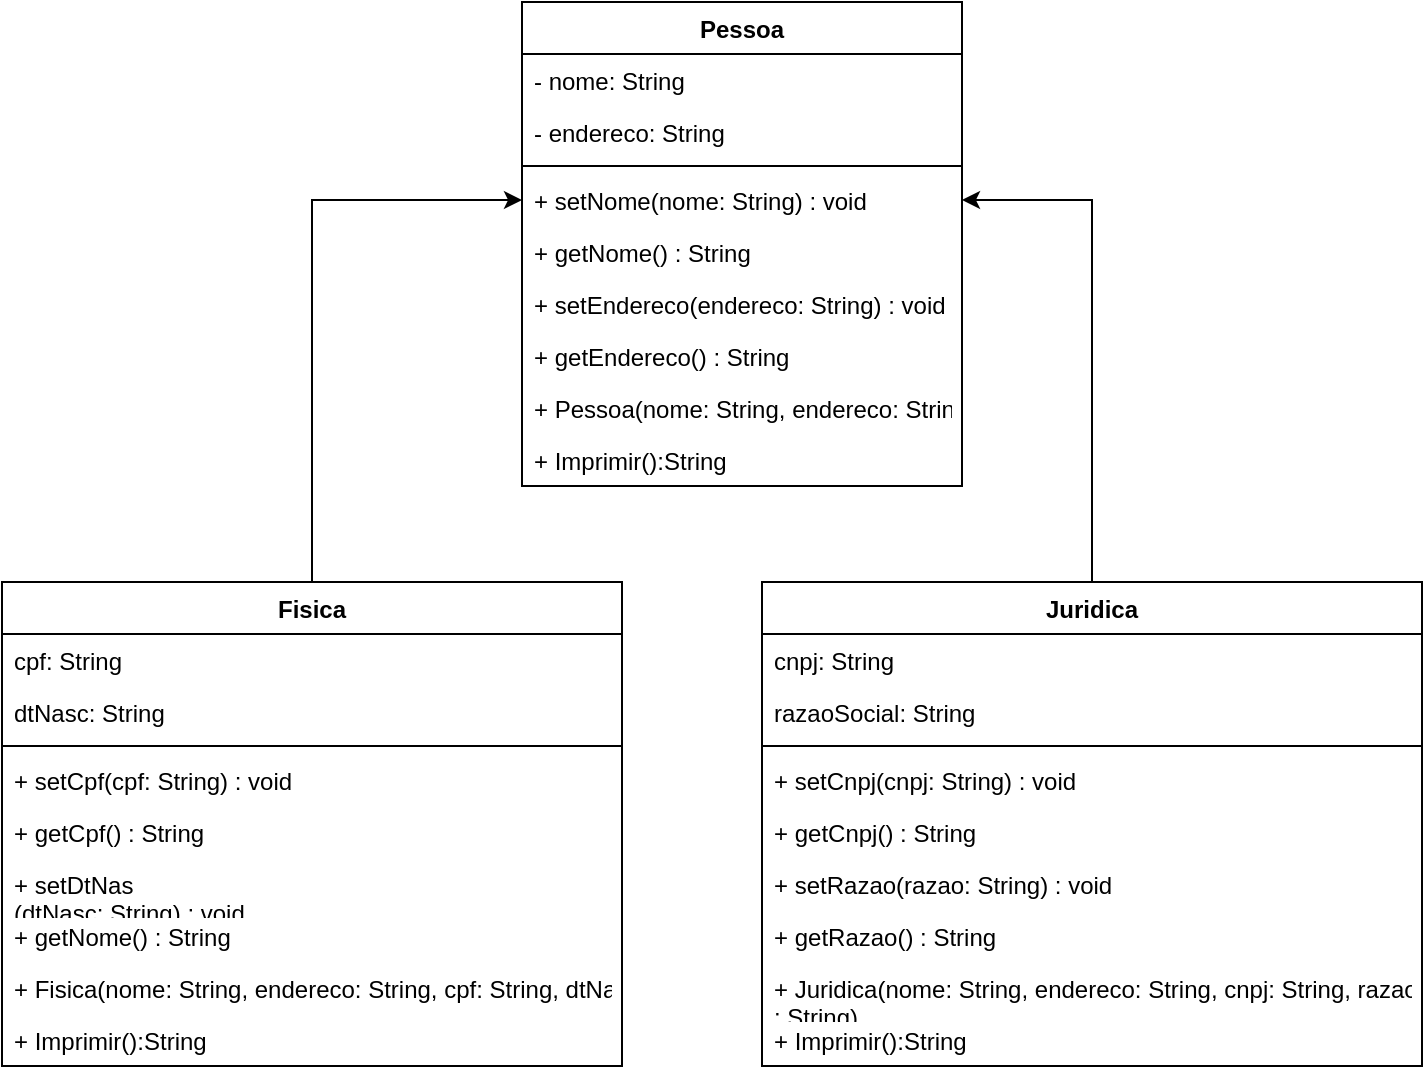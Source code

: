 <mxfile version="20.2.2" type="device"><diagram id="AmAZcvMtIMNZb8stk_dd" name="Página-1"><mxGraphModel dx="1038" dy="571" grid="1" gridSize="10" guides="1" tooltips="1" connect="1" arrows="1" fold="1" page="1" pageScale="1" pageWidth="827" pageHeight="1169" math="0" shadow="0"><root><mxCell id="0"/><mxCell id="1" parent="0"/><mxCell id="CkY37Z1g50Tos8T0EkHg-29" style="edgeStyle=orthogonalEdgeStyle;rounded=0;orthogonalLoop=1;jettySize=auto;html=1;" edge="1" parent="1" source="CkY37Z1g50Tos8T0EkHg-1" target="CkY37Z1g50Tos8T0EkHg-23"><mxGeometry relative="1" as="geometry"/></mxCell><mxCell id="CkY37Z1g50Tos8T0EkHg-1" value="Fisica" style="swimlane;fontStyle=1;align=center;verticalAlign=top;childLayout=stackLayout;horizontal=1;startSize=26;horizontalStack=0;resizeParent=1;resizeParentMax=0;resizeLast=0;collapsible=1;marginBottom=0;" vertex="1" parent="1"><mxGeometry x="20" y="330" width="310" height="242" as="geometry"/></mxCell><mxCell id="CkY37Z1g50Tos8T0EkHg-9" value="cpf: String" style="text;strokeColor=none;fillColor=none;align=left;verticalAlign=top;spacingLeft=4;spacingRight=4;overflow=hidden;rotatable=0;points=[[0,0.5],[1,0.5]];portConstraint=eastwest;" vertex="1" parent="CkY37Z1g50Tos8T0EkHg-1"><mxGeometry y="26" width="310" height="26" as="geometry"/></mxCell><mxCell id="CkY37Z1g50Tos8T0EkHg-10" value="dtNasc: String" style="text;strokeColor=none;fillColor=none;align=left;verticalAlign=top;spacingLeft=4;spacingRight=4;overflow=hidden;rotatable=0;points=[[0,0.5],[1,0.5]];portConstraint=eastwest;" vertex="1" parent="CkY37Z1g50Tos8T0EkHg-1"><mxGeometry y="52" width="310" height="26" as="geometry"/></mxCell><mxCell id="CkY37Z1g50Tos8T0EkHg-3" value="" style="line;strokeWidth=1;fillColor=none;align=left;verticalAlign=middle;spacingTop=-1;spacingLeft=3;spacingRight=3;rotatable=0;labelPosition=right;points=[];portConstraint=eastwest;" vertex="1" parent="CkY37Z1g50Tos8T0EkHg-1"><mxGeometry y="78" width="310" height="8" as="geometry"/></mxCell><mxCell id="CkY37Z1g50Tos8T0EkHg-36" value="+ setCpf(cpf: String) : void" style="text;strokeColor=none;fillColor=none;align=left;verticalAlign=top;spacingLeft=4;spacingRight=4;overflow=hidden;rotatable=0;points=[[0,0.5],[1,0.5]];portConstraint=eastwest;" vertex="1" parent="CkY37Z1g50Tos8T0EkHg-1"><mxGeometry y="86" width="310" height="26" as="geometry"/></mxCell><mxCell id="CkY37Z1g50Tos8T0EkHg-39" value="+ getCpf() : String" style="text;strokeColor=none;fillColor=none;align=left;verticalAlign=top;spacingLeft=4;spacingRight=4;overflow=hidden;rotatable=0;points=[[0,0.5],[1,0.5]];portConstraint=eastwest;" vertex="1" parent="CkY37Z1g50Tos8T0EkHg-1"><mxGeometry y="112" width="310" height="26" as="geometry"/></mxCell><mxCell id="CkY37Z1g50Tos8T0EkHg-38" value="+ setDtNas&#10;(dtNasc: String) : void" style="text;strokeColor=none;fillColor=none;align=left;verticalAlign=top;spacingLeft=4;spacingRight=4;overflow=hidden;rotatable=0;points=[[0,0.5],[1,0.5]];portConstraint=eastwest;" vertex="1" parent="CkY37Z1g50Tos8T0EkHg-1"><mxGeometry y="138" width="310" height="26" as="geometry"/></mxCell><mxCell id="CkY37Z1g50Tos8T0EkHg-37" value="+ getNome() : String" style="text;strokeColor=none;fillColor=none;align=left;verticalAlign=top;spacingLeft=4;spacingRight=4;overflow=hidden;rotatable=0;points=[[0,0.5],[1,0.5]];portConstraint=eastwest;" vertex="1" parent="CkY37Z1g50Tos8T0EkHg-1"><mxGeometry y="164" width="310" height="26" as="geometry"/></mxCell><mxCell id="CkY37Z1g50Tos8T0EkHg-40" value="+ Fisica(nome: String, endereco: String, cpf: String, dtNasc: String)" style="text;strokeColor=none;fillColor=none;align=left;verticalAlign=top;spacingLeft=4;spacingRight=4;overflow=hidden;rotatable=0;points=[[0,0.5],[1,0.5]];portConstraint=eastwest;" vertex="1" parent="CkY37Z1g50Tos8T0EkHg-1"><mxGeometry y="190" width="310" height="26" as="geometry"/></mxCell><mxCell id="CkY37Z1g50Tos8T0EkHg-46" value="+ Imprimir():String" style="text;strokeColor=none;fillColor=none;align=left;verticalAlign=top;spacingLeft=4;spacingRight=4;overflow=hidden;rotatable=0;points=[[0,0.5],[1,0.5]];portConstraint=eastwest;" vertex="1" parent="CkY37Z1g50Tos8T0EkHg-1"><mxGeometry y="216" width="310" height="26" as="geometry"/></mxCell><mxCell id="CkY37Z1g50Tos8T0EkHg-30" style="edgeStyle=orthogonalEdgeStyle;rounded=0;orthogonalLoop=1;jettySize=auto;html=1;entryX=1;entryY=0.5;entryDx=0;entryDy=0;" edge="1" parent="1" source="CkY37Z1g50Tos8T0EkHg-5" target="CkY37Z1g50Tos8T0EkHg-23"><mxGeometry relative="1" as="geometry"/></mxCell><mxCell id="CkY37Z1g50Tos8T0EkHg-5" value="Juridica" style="swimlane;fontStyle=1;align=center;verticalAlign=top;childLayout=stackLayout;horizontal=1;startSize=26;horizontalStack=0;resizeParent=1;resizeParentMax=0;resizeLast=0;collapsible=1;marginBottom=0;" vertex="1" parent="1"><mxGeometry x="400" y="330" width="330" height="242" as="geometry"/></mxCell><mxCell id="CkY37Z1g50Tos8T0EkHg-12" value="cnpj: String" style="text;strokeColor=none;fillColor=none;align=left;verticalAlign=top;spacingLeft=4;spacingRight=4;overflow=hidden;rotatable=0;points=[[0,0.5],[1,0.5]];portConstraint=eastwest;" vertex="1" parent="CkY37Z1g50Tos8T0EkHg-5"><mxGeometry y="26" width="330" height="26" as="geometry"/></mxCell><mxCell id="CkY37Z1g50Tos8T0EkHg-13" value="razaoSocial: String" style="text;strokeColor=none;fillColor=none;align=left;verticalAlign=top;spacingLeft=4;spacingRight=4;overflow=hidden;rotatable=0;points=[[0,0.5],[1,0.5]];portConstraint=eastwest;" vertex="1" parent="CkY37Z1g50Tos8T0EkHg-5"><mxGeometry y="52" width="330" height="26" as="geometry"/></mxCell><mxCell id="CkY37Z1g50Tos8T0EkHg-7" value="" style="line;strokeWidth=1;fillColor=none;align=left;verticalAlign=middle;spacingTop=-1;spacingLeft=3;spacingRight=3;rotatable=0;labelPosition=right;points=[];portConstraint=eastwest;" vertex="1" parent="CkY37Z1g50Tos8T0EkHg-5"><mxGeometry y="78" width="330" height="8" as="geometry"/></mxCell><mxCell id="CkY37Z1g50Tos8T0EkHg-41" value="+ setCnpj(cnpj: String) : void" style="text;strokeColor=none;fillColor=none;align=left;verticalAlign=top;spacingLeft=4;spacingRight=4;overflow=hidden;rotatable=0;points=[[0,0.5],[1,0.5]];portConstraint=eastwest;" vertex="1" parent="CkY37Z1g50Tos8T0EkHg-5"><mxGeometry y="86" width="330" height="26" as="geometry"/></mxCell><mxCell id="CkY37Z1g50Tos8T0EkHg-42" value="+ getCnpj() : String" style="text;strokeColor=none;fillColor=none;align=left;verticalAlign=top;spacingLeft=4;spacingRight=4;overflow=hidden;rotatable=0;points=[[0,0.5],[1,0.5]];portConstraint=eastwest;" vertex="1" parent="CkY37Z1g50Tos8T0EkHg-5"><mxGeometry y="112" width="330" height="26" as="geometry"/></mxCell><mxCell id="CkY37Z1g50Tos8T0EkHg-43" value="+ setRazao(razao: String) : void" style="text;strokeColor=none;fillColor=none;align=left;verticalAlign=top;spacingLeft=4;spacingRight=4;overflow=hidden;rotatable=0;points=[[0,0.5],[1,0.5]];portConstraint=eastwest;" vertex="1" parent="CkY37Z1g50Tos8T0EkHg-5"><mxGeometry y="138" width="330" height="26" as="geometry"/></mxCell><mxCell id="CkY37Z1g50Tos8T0EkHg-44" value="+ getRazao() : String" style="text;strokeColor=none;fillColor=none;align=left;verticalAlign=top;spacingLeft=4;spacingRight=4;overflow=hidden;rotatable=0;points=[[0,0.5],[1,0.5]];portConstraint=eastwest;" vertex="1" parent="CkY37Z1g50Tos8T0EkHg-5"><mxGeometry y="164" width="330" height="26" as="geometry"/></mxCell><mxCell id="CkY37Z1g50Tos8T0EkHg-45" value="+ Juridica(nome: String, endereco: String, cnpj: String, razao&#10;: String)" style="text;strokeColor=none;fillColor=none;align=left;verticalAlign=top;spacingLeft=4;spacingRight=4;overflow=hidden;rotatable=0;points=[[0,0.5],[1,0.5]];portConstraint=eastwest;" vertex="1" parent="CkY37Z1g50Tos8T0EkHg-5"><mxGeometry y="190" width="330" height="26" as="geometry"/></mxCell><mxCell id="CkY37Z1g50Tos8T0EkHg-47" value="+ Imprimir():String" style="text;strokeColor=none;fillColor=none;align=left;verticalAlign=top;spacingLeft=4;spacingRight=4;overflow=hidden;rotatable=0;points=[[0,0.5],[1,0.5]];portConstraint=eastwest;" vertex="1" parent="CkY37Z1g50Tos8T0EkHg-5"><mxGeometry y="216" width="330" height="26" as="geometry"/></mxCell><mxCell id="CkY37Z1g50Tos8T0EkHg-17" value="Pessoa" style="swimlane;fontStyle=1;align=center;verticalAlign=top;childLayout=stackLayout;horizontal=1;startSize=26;horizontalStack=0;resizeParent=1;resizeParentMax=0;resizeLast=0;collapsible=1;marginBottom=0;" vertex="1" parent="1"><mxGeometry x="280" y="40" width="220" height="242" as="geometry"/></mxCell><mxCell id="CkY37Z1g50Tos8T0EkHg-18" value="- nome: String" style="text;strokeColor=none;fillColor=none;align=left;verticalAlign=top;spacingLeft=4;spacingRight=4;overflow=hidden;rotatable=0;points=[[0,0.5],[1,0.5]];portConstraint=eastwest;" vertex="1" parent="CkY37Z1g50Tos8T0EkHg-17"><mxGeometry y="26" width="220" height="26" as="geometry"/></mxCell><mxCell id="CkY37Z1g50Tos8T0EkHg-21" value="- endereco: String" style="text;strokeColor=none;fillColor=none;align=left;verticalAlign=top;spacingLeft=4;spacingRight=4;overflow=hidden;rotatable=0;points=[[0,0.5],[1,0.5]];portConstraint=eastwest;" vertex="1" parent="CkY37Z1g50Tos8T0EkHg-17"><mxGeometry y="52" width="220" height="26" as="geometry"/></mxCell><mxCell id="CkY37Z1g50Tos8T0EkHg-22" value="" style="line;strokeWidth=1;fillColor=none;align=left;verticalAlign=middle;spacingTop=-1;spacingLeft=3;spacingRight=3;rotatable=0;labelPosition=right;points=[];portConstraint=eastwest;" vertex="1" parent="CkY37Z1g50Tos8T0EkHg-17"><mxGeometry y="78" width="220" height="8" as="geometry"/></mxCell><mxCell id="CkY37Z1g50Tos8T0EkHg-23" value="+ setNome(nome: String) : void" style="text;strokeColor=none;fillColor=none;align=left;verticalAlign=top;spacingLeft=4;spacingRight=4;overflow=hidden;rotatable=0;points=[[0,0.5],[1,0.5]];portConstraint=eastwest;" vertex="1" parent="CkY37Z1g50Tos8T0EkHg-17"><mxGeometry y="86" width="220" height="26" as="geometry"/></mxCell><mxCell id="CkY37Z1g50Tos8T0EkHg-31" value="+ getNome() : String" style="text;strokeColor=none;fillColor=none;align=left;verticalAlign=top;spacingLeft=4;spacingRight=4;overflow=hidden;rotatable=0;points=[[0,0.5],[1,0.5]];portConstraint=eastwest;" vertex="1" parent="CkY37Z1g50Tos8T0EkHg-17"><mxGeometry y="112" width="220" height="26" as="geometry"/></mxCell><mxCell id="CkY37Z1g50Tos8T0EkHg-32" value="+ setEndereco(endereco: String) : void" style="text;strokeColor=none;fillColor=none;align=left;verticalAlign=top;spacingLeft=4;spacingRight=4;overflow=hidden;rotatable=0;points=[[0,0.5],[1,0.5]];portConstraint=eastwest;" vertex="1" parent="CkY37Z1g50Tos8T0EkHg-17"><mxGeometry y="138" width="220" height="26" as="geometry"/></mxCell><mxCell id="CkY37Z1g50Tos8T0EkHg-33" value="+ getEndereco() : String" style="text;strokeColor=none;fillColor=none;align=left;verticalAlign=top;spacingLeft=4;spacingRight=4;overflow=hidden;rotatable=0;points=[[0,0.5],[1,0.5]];portConstraint=eastwest;" vertex="1" parent="CkY37Z1g50Tos8T0EkHg-17"><mxGeometry y="164" width="220" height="26" as="geometry"/></mxCell><mxCell id="CkY37Z1g50Tos8T0EkHg-34" value="+ Pessoa(nome: String, endereco: String)" style="text;strokeColor=none;fillColor=none;align=left;verticalAlign=top;spacingLeft=4;spacingRight=4;overflow=hidden;rotatable=0;points=[[0,0.5],[1,0.5]];portConstraint=eastwest;" vertex="1" parent="CkY37Z1g50Tos8T0EkHg-17"><mxGeometry y="190" width="220" height="26" as="geometry"/></mxCell><mxCell id="CkY37Z1g50Tos8T0EkHg-35" value="+ Imprimir():String" style="text;strokeColor=none;fillColor=none;align=left;verticalAlign=top;spacingLeft=4;spacingRight=4;overflow=hidden;rotatable=0;points=[[0,0.5],[1,0.5]];portConstraint=eastwest;" vertex="1" parent="CkY37Z1g50Tos8T0EkHg-17"><mxGeometry y="216" width="220" height="26" as="geometry"/></mxCell></root></mxGraphModel></diagram></mxfile>